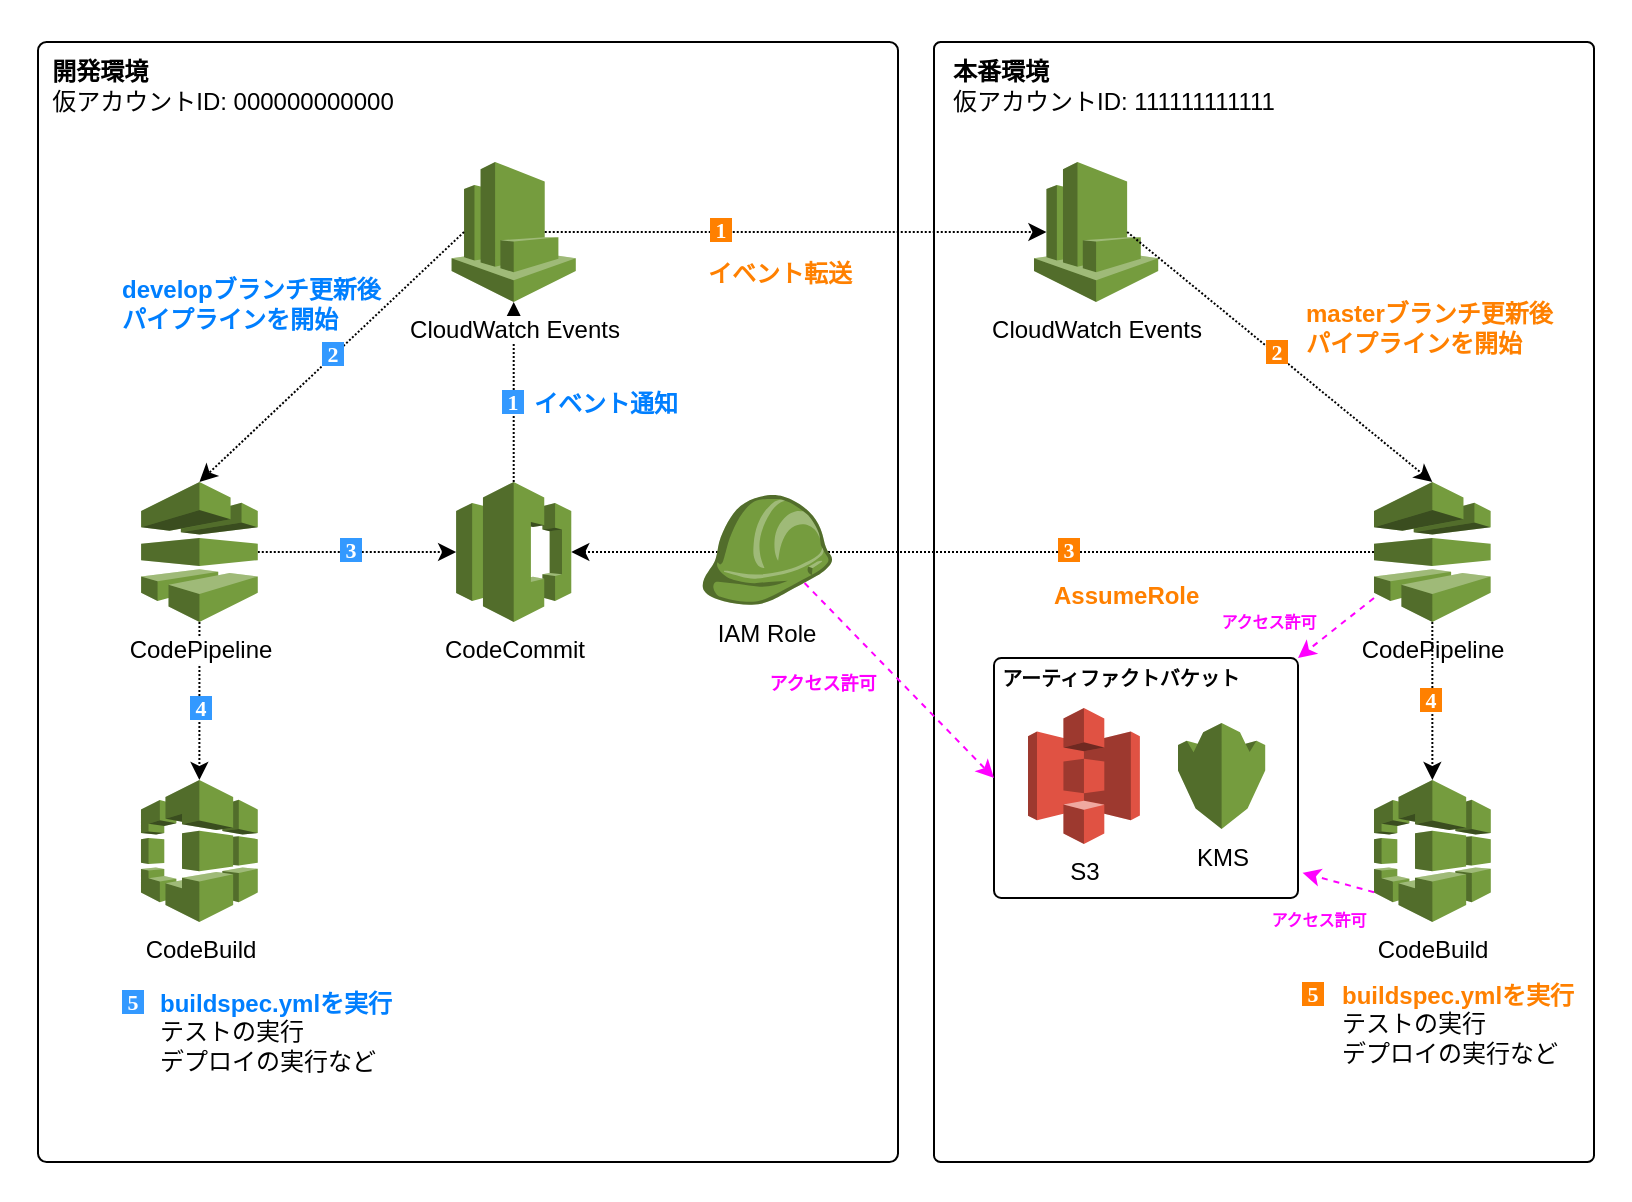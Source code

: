 <mxfile>
    <diagram id="ChY3Sn_Okx8wMbS6vSr3" name="ページ1">
        <mxGraphModel dx="743" dy="583" grid="1" gridSize="10" guides="1" tooltips="1" connect="1" arrows="1" fold="1" page="1" pageScale="1" pageWidth="827" pageHeight="1169" background="#ffffff" math="0" shadow="0">
            <root>
                <mxCell id="0"/>
                <mxCell id="1" parent="0"/>
                <mxCell id="95" value="" style="rounded=1;whiteSpace=wrap;html=1;arcSize=1;movable=1;resizable=1;rotatable=1;deletable=1;editable=1;connectable=1;" parent="1" vertex="1">
                    <mxGeometry x="718" y="40" width="330" height="560" as="geometry"/>
                </mxCell>
                <mxCell id="88" value="" style="rounded=1;whiteSpace=wrap;html=1;arcSize=1;movable=1;resizable=1;rotatable=1;deletable=1;editable=1;connectable=1;" parent="1" vertex="1">
                    <mxGeometry x="270" y="40" width="430" height="560" as="geometry"/>
                </mxCell>
                <mxCell id="79" value="CodeBuild" style="outlineConnect=0;dashed=0;verticalLabelPosition=bottom;verticalAlign=top;align=center;html=1;shape=mxgraph.aws3.codebuild;fillColor=#759C3E;gradientColor=none;" parent="1" vertex="1">
                    <mxGeometry x="321.49" y="409" width="58.4" height="71" as="geometry"/>
                </mxCell>
                <mxCell id="81" value="CodePipeline" style="outlineConnect=0;dashed=0;verticalLabelPosition=bottom;verticalAlign=top;align=center;html=1;shape=mxgraph.aws3.codepipeline;fillColor=#759C3E;gradientColor=none;" parent="1" vertex="1">
                    <mxGeometry x="938" y="260" width="58.33" height="70" as="geometry"/>
                </mxCell>
                <mxCell id="82" value="CodeBuild" style="outlineConnect=0;dashed=0;verticalLabelPosition=bottom;verticalAlign=top;align=center;html=1;shape=mxgraph.aws3.codebuild;fillColor=#759C3E;gradientColor=none;" parent="1" vertex="1">
                    <mxGeometry x="938" y="409" width="58.4" height="71" as="geometry"/>
                </mxCell>
                <mxCell id="83" value="" style="endArrow=classic;html=1;entryX=0;entryY=0.5;entryDx=0;entryDy=0;entryPerimeter=0;exitX=1;exitY=0.5;exitDx=0;exitDy=0;exitPerimeter=0;dashed=1;dashPattern=1 1;" parent="1" source="80" target="78" edge="1">
                    <mxGeometry width="50" height="50" relative="1" as="geometry">
                        <mxPoint x="359.06" y="390" as="sourcePoint"/>
                        <mxPoint x="549.06" y="340" as="targetPoint"/>
                    </mxGeometry>
                </mxCell>
                <mxCell id="86" value="&lt;span style=&quot;background-color: rgb(51 , 153 , 255)&quot;&gt;&lt;font color=&quot;#ffffff&quot; face=&quot;Verdana&quot;&gt;&lt;b&gt;&amp;nbsp;3&amp;nbsp;&lt;/b&gt;&lt;/font&gt;&lt;/span&gt;" style="edgeLabel;html=1;align=center;verticalAlign=middle;resizable=0;points=[];" parent="83" vertex="1" connectable="0">
                    <mxGeometry x="0.069" y="4" relative="1" as="geometry">
                        <mxPoint x="-7" y="3" as="offset"/>
                    </mxGeometry>
                </mxCell>
                <mxCell id="84" value="" style="endArrow=classic;html=1;entryX=0.5;entryY=0;entryDx=0;entryDy=0;entryPerimeter=0;exitX=0.5;exitY=1;exitDx=0;exitDy=0;exitPerimeter=0;dashed=1;dashPattern=1 1;" parent="1" source="80" target="79" edge="1">
                    <mxGeometry width="50" height="50" relative="1" as="geometry">
                        <mxPoint x="360.725" y="340" as="sourcePoint"/>
                        <mxPoint x="297.85" y="419" as="targetPoint"/>
                    </mxGeometry>
                </mxCell>
                <mxCell id="80" value="&lt;span style=&quot;background-color: rgb(255 , 255 , 255)&quot;&gt;CodePipeline&lt;/span&gt;" style="outlineConnect=0;dashed=0;verticalLabelPosition=bottom;verticalAlign=top;align=center;html=1;shape=mxgraph.aws3.codepipeline;fillColor=#759C3E;gradientColor=none;" parent="1" vertex="1">
                    <mxGeometry x="321.56" y="260" width="58.33" height="70" as="geometry"/>
                </mxCell>
                <mxCell id="87" value="&lt;span style=&quot;background-color: rgb(51 , 153 , 255)&quot;&gt;&lt;font color=&quot;#ffffff&quot; face=&quot;Verdana&quot;&gt;&lt;b&gt;&amp;nbsp;4&amp;nbsp;&lt;/b&gt;&lt;/font&gt;&lt;/span&gt;" style="edgeLabel;html=1;align=center;verticalAlign=middle;resizable=0;points=[];" parent="1" vertex="1" connectable="0">
                    <mxGeometry x="353.73" y="339" as="geometry">
                        <mxPoint x="-3" y="34" as="offset"/>
                    </mxGeometry>
                </mxCell>
                <mxCell id="91" value="&lt;b&gt;&lt;font color=&quot;#007fff&quot;&gt;buildspec.ymlを実行&lt;/font&gt;&lt;br&gt;&lt;/b&gt;テストの実行&lt;br&gt;デプロイの実行など" style="text;html=1;strokeColor=none;fillColor=none;align=left;verticalAlign=middle;whiteSpace=wrap;rounded=0;" parent="1" vertex="1">
                    <mxGeometry x="328.56" y="525" width="201.44" height="20" as="geometry"/>
                </mxCell>
                <mxCell id="93" value="&lt;span style=&quot;background-color: rgb(51 , 153 , 255)&quot;&gt;&lt;font color=&quot;#ffffff&quot; face=&quot;Verdana&quot;&gt;&lt;b&gt;&amp;nbsp;5&amp;nbsp;&lt;/b&gt;&lt;/font&gt;&lt;/span&gt;" style="edgeLabel;html=1;align=center;verticalAlign=middle;resizable=0;points=[];" parent="1" vertex="1" connectable="0">
                    <mxGeometry x="319.49" y="486" as="geometry">
                        <mxPoint x="-3" y="34" as="offset"/>
                    </mxGeometry>
                </mxCell>
                <mxCell id="94" value="&lt;div style=&quot;text-align: left&quot;&gt;&lt;span&gt;&lt;b&gt;開発環境&lt;/b&gt;&lt;/span&gt;&lt;/div&gt;&lt;div style=&quot;text-align: left&quot;&gt;&lt;span&gt;仮アカウントID:&amp;nbsp;000000000000&lt;/span&gt;&lt;/div&gt;" style="text;html=1;strokeColor=none;fillColor=none;align=center;verticalAlign=middle;whiteSpace=wrap;rounded=0;" parent="1" vertex="1">
                    <mxGeometry x="269" y="52" width="187" height="20" as="geometry"/>
                </mxCell>
                <mxCell id="96" value="&lt;div style=&quot;text-align: left&quot;&gt;&lt;span&gt;&lt;b&gt;本番環境&lt;/b&gt;&lt;/span&gt;&lt;/div&gt;&lt;div style=&quot;text-align: left&quot;&gt;&lt;span&gt;仮アカウントID:&amp;nbsp;111111111111&lt;/span&gt;&lt;/div&gt;" style="text;html=1;strokeColor=none;fillColor=none;align=center;verticalAlign=middle;whiteSpace=wrap;rounded=0;" parent="1" vertex="1">
                    <mxGeometry x="723" y="52" width="170" height="20" as="geometry"/>
                </mxCell>
                <mxCell id="100" value="" style="endArrow=classic;html=1;entryX=0.5;entryY=1;entryDx=0;entryDy=0;entryPerimeter=0;exitX=0.5;exitY=0;exitDx=0;exitDy=0;exitPerimeter=0;dashed=1;dashPattern=1 1;" parent="1" source="78" target="99" edge="1">
                    <mxGeometry width="50" height="50" relative="1" as="geometry">
                        <mxPoint x="389.89" y="305" as="sourcePoint"/>
                        <mxPoint x="489.06" y="305" as="targetPoint"/>
                    </mxGeometry>
                </mxCell>
                <mxCell id="101" value="&lt;span style=&quot;background-color: rgb(51 , 153 , 255)&quot;&gt;&lt;font color=&quot;#ffffff&quot; face=&quot;Verdana&quot;&gt;&lt;b&gt;&amp;nbsp;1&amp;nbsp;&lt;/b&gt;&lt;/font&gt;&lt;/span&gt;" style="edgeLabel;html=1;align=center;verticalAlign=middle;resizable=0;points=[];" parent="100" vertex="1" connectable="0">
                    <mxGeometry x="0.069" y="4" relative="1" as="geometry">
                        <mxPoint x="3" y="8" as="offset"/>
                    </mxGeometry>
                </mxCell>
                <mxCell id="99" value="&lt;span style=&quot;background-color: rgb(255 , 255 , 255)&quot;&gt;CloudWatch Events&lt;/span&gt;" style="outlineConnect=0;dashed=0;verticalLabelPosition=bottom;verticalAlign=top;align=center;html=1;shape=mxgraph.aws3.cloudwatch;fillColor=#759C3E;gradientColor=none;" parent="1" vertex="1">
                    <mxGeometry x="476.8" y="100" width="62.1" height="70" as="geometry"/>
                </mxCell>
                <mxCell id="103" value="" style="endArrow=classic;html=1;entryX=0.5;entryY=0;entryDx=0;entryDy=0;entryPerimeter=0;exitX=0.1;exitY=0.5;exitDx=0;exitDy=0;exitPerimeter=0;dashed=1;dashPattern=1 1;" parent="1" source="99" target="80" edge="1">
                    <mxGeometry width="50" height="50" relative="1" as="geometry">
                        <mxPoint x="517.85" y="270" as="sourcePoint"/>
                        <mxPoint x="517.85" y="180" as="targetPoint"/>
                    </mxGeometry>
                </mxCell>
                <mxCell id="104" value="&lt;span style=&quot;background-color: rgb(51 , 153 , 255)&quot;&gt;&lt;font color=&quot;#ffffff&quot; face=&quot;Verdana&quot;&gt;&lt;b&gt;&amp;nbsp;2&amp;nbsp;&lt;/b&gt;&lt;/font&gt;&lt;/span&gt;" style="edgeLabel;html=1;align=center;verticalAlign=middle;resizable=0;points=[];" parent="103" vertex="1" connectable="0">
                    <mxGeometry x="0.069" y="4" relative="1" as="geometry">
                        <mxPoint x="2" y="-9" as="offset"/>
                    </mxGeometry>
                </mxCell>
                <mxCell id="78" value="&lt;span style=&quot;background-color: rgb(255 , 255 , 255)&quot;&gt;CodeCommit&lt;/span&gt;" style="outlineConnect=0;dashed=0;verticalLabelPosition=bottom;verticalAlign=top;align=center;html=1;shape=mxgraph.aws3.codecommit;fillColor=#759C3E;gradientColor=none;" parent="1" vertex="1">
                    <mxGeometry x="479.06" y="260" width="57.58" height="70" as="geometry"/>
                </mxCell>
                <mxCell id="105" value="&lt;font color=&quot;#007fff&quot;&gt;&lt;b&gt;イベント通知&lt;/b&gt;&lt;/font&gt;" style="text;html=1;strokeColor=none;fillColor=none;align=left;verticalAlign=middle;whiteSpace=wrap;rounded=0;fontColor=#FF8000;" parent="1" vertex="1">
                    <mxGeometry x="515.85" y="211" width="190" height="20" as="geometry"/>
                </mxCell>
                <mxCell id="106" value="&lt;b&gt;&lt;font color=&quot;#007fff&quot;&gt;developブランチ更新後&lt;br&gt;パイプラインを開始&lt;/font&gt;&lt;/b&gt;" style="text;html=1;strokeColor=none;fillColor=none;align=left;verticalAlign=middle;whiteSpace=wrap;rounded=0;fontColor=#FF8000;" parent="1" vertex="1">
                    <mxGeometry x="310" y="161" width="190" height="20" as="geometry"/>
                </mxCell>
                <mxCell id="107" value="&lt;span style=&quot;background-color: rgb(255 , 255 , 255)&quot;&gt;CloudWatch Events&lt;/span&gt;" style="outlineConnect=0;dashed=0;verticalLabelPosition=bottom;verticalAlign=top;align=center;html=1;shape=mxgraph.aws3.cloudwatch;fillColor=#759C3E;gradientColor=none;" parent="1" vertex="1">
                    <mxGeometry x="768" y="100" width="62.1" height="70" as="geometry"/>
                </mxCell>
                <mxCell id="108" value="" style="endArrow=classic;html=1;exitX=0.75;exitY=0.5;exitDx=0;exitDy=0;exitPerimeter=0;entryX=0.1;entryY=0.5;entryDx=0;entryDy=0;entryPerimeter=0;dashed=1;dashPattern=1 1;" parent="1" source="99" target="107" edge="1">
                    <mxGeometry width="50" height="50" relative="1" as="geometry">
                        <mxPoint x="517.703" y="424.5" as="sourcePoint"/>
                        <mxPoint x="690" y="140" as="targetPoint"/>
                    </mxGeometry>
                </mxCell>
                <mxCell id="109" value="" style="endArrow=classic;html=1;exitX=0.75;exitY=0.5;exitDx=0;exitDy=0;exitPerimeter=0;entryX=0.5;entryY=0;entryDx=0;entryDy=0;entryPerimeter=0;dashed=1;dashPattern=1 1;" parent="1" source="107" target="81" edge="1">
                    <mxGeometry width="50" height="50" relative="1" as="geometry">
                        <mxPoint x="621.375" y="145" as="sourcePoint"/>
                        <mxPoint x="784.21" y="145" as="targetPoint"/>
                    </mxGeometry>
                </mxCell>
                <mxCell id="111" value="" style="endArrow=classic;html=1;exitX=0.5;exitY=1;exitDx=0;exitDy=0;exitPerimeter=0;dashed=1;dashPattern=1 1;" parent="1" source="81" target="82" edge="1">
                    <mxGeometry width="50" height="50" relative="1" as="geometry">
                        <mxPoint x="448.725" y="340" as="sourcePoint"/>
                        <mxPoint x="448.69" y="419" as="targetPoint"/>
                    </mxGeometry>
                </mxCell>
                <mxCell id="112" value="&lt;font color=&quot;#ffffff&quot; face=&quot;Verdana&quot;&gt;&lt;b style=&quot;background-color: rgb(255 , 128 , 0)&quot;&gt;&amp;nbsp;1&amp;nbsp;&lt;/b&gt;&lt;/font&gt;" style="edgeLabel;html=1;align=center;verticalAlign=middle;resizable=0;points=[];" parent="1" vertex="1" connectable="0">
                    <mxGeometry x="515.85" y="233" as="geometry">
                        <mxPoint x="95" y="-99" as="offset"/>
                    </mxGeometry>
                </mxCell>
                <mxCell id="113" value="&lt;b&gt;イベント転送&lt;/b&gt;" style="text;html=1;strokeColor=none;fillColor=none;align=left;verticalAlign=middle;whiteSpace=wrap;rounded=0;fontColor=#FF8000;" parent="1" vertex="1">
                    <mxGeometry x="602.62" y="146" width="190" height="20" as="geometry"/>
                </mxCell>
                <mxCell id="114" value="&lt;b&gt;masterブランチ更新後&lt;br&gt;パイプラインを開始&lt;/b&gt;" style="text;html=1;strokeColor=none;fillColor=none;align=left;verticalAlign=middle;whiteSpace=wrap;rounded=0;fontColor=#FF8000;" parent="1" vertex="1">
                    <mxGeometry x="902" y="173" width="138" height="20" as="geometry"/>
                </mxCell>
                <mxCell id="115" value="&lt;font color=&quot;#ffffff&quot; face=&quot;Verdana&quot;&gt;&lt;b style=&quot;background-color: rgb(255 , 128 , 0)&quot;&gt;&amp;nbsp;2&amp;nbsp;&lt;/b&gt;&lt;/font&gt;" style="edgeLabel;html=1;align=center;verticalAlign=middle;resizable=0;points=[];" parent="1" vertex="1" connectable="0">
                    <mxGeometry x="793.85" y="294" as="geometry">
                        <mxPoint x="95" y="-99" as="offset"/>
                    </mxGeometry>
                </mxCell>
                <mxCell id="117" value="&lt;b&gt;AssumeRole&lt;/b&gt;" style="text;html=1;strokeColor=none;fillColor=none;align=left;verticalAlign=middle;whiteSpace=wrap;rounded=0;fontColor=#FF8000;" parent="1" vertex="1">
                    <mxGeometry x="776" y="307" width="94" height="20" as="geometry"/>
                </mxCell>
                <mxCell id="119" value="&lt;font color=&quot;#ffffff&quot; face=&quot;Verdana&quot;&gt;&lt;b style=&quot;background-color: rgb(255 , 128 , 0)&quot;&gt;&amp;nbsp;4&amp;nbsp;&lt;/b&gt;&lt;/font&gt;" style="edgeLabel;html=1;align=center;verticalAlign=middle;resizable=0;points=[];" parent="1" vertex="1" connectable="0">
                    <mxGeometry x="871.0" y="468" as="geometry">
                        <mxPoint x="95" y="-99" as="offset"/>
                    </mxGeometry>
                </mxCell>
                <mxCell id="120" value="&lt;b&gt;&lt;font color=&quot;#ff8000&quot;&gt;buildspec.ymlを実行&lt;/font&gt;&lt;br&gt;&lt;/b&gt;テストの実行&lt;br&gt;デプロイの実行など" style="text;html=1;strokeColor=none;fillColor=none;align=left;verticalAlign=middle;whiteSpace=wrap;rounded=0;" parent="1" vertex="1">
                    <mxGeometry x="920" y="521" width="120" height="20" as="geometry"/>
                </mxCell>
                <mxCell id="121" value="&lt;font color=&quot;#ffffff&quot; face=&quot;Verdana&quot;&gt;&lt;b style=&quot;background-color: rgb(255 , 128 , 0)&quot;&gt;&amp;nbsp;5&amp;nbsp;&lt;/b&gt;&lt;/font&gt;" style="edgeLabel;html=1;align=center;verticalAlign=middle;resizable=0;points=[];" parent="1" vertex="1" connectable="0">
                    <mxGeometry x="910" y="482" as="geometry">
                        <mxPoint x="-3" y="34" as="offset"/>
                    </mxGeometry>
                </mxCell>
                <mxCell id="127" value="" style="rounded=1;whiteSpace=wrap;html=1;fontColor=#FF8000;arcSize=3;" parent="1" vertex="1">
                    <mxGeometry x="748" y="348" width="152" height="120" as="geometry"/>
                </mxCell>
                <mxCell id="128" value="&lt;font color=&quot;#000000&quot; style=&quot;font-size: 10px&quot;&gt;&lt;b&gt;アーティファクトバケット&lt;/b&gt;&lt;/font&gt;" style="text;html=1;strokeColor=none;fillColor=none;align=center;verticalAlign=middle;whiteSpace=wrap;rounded=0;fontColor=#FF8000;" parent="1" vertex="1">
                    <mxGeometry x="748" y="348" width="127" height="19.54" as="geometry"/>
                </mxCell>
                <mxCell id="122" value="&lt;font color=&quot;#000000&quot;&gt;S3&lt;/font&gt;" style="outlineConnect=0;dashed=0;verticalLabelPosition=bottom;verticalAlign=top;align=center;html=1;shape=mxgraph.aws3.s3;fillColor=#E05243;gradientColor=none;fontColor=#FF8000;" parent="1" vertex="1">
                    <mxGeometry x="765" y="373" width="55.94" height="68" as="geometry"/>
                </mxCell>
                <mxCell id="123" value="&lt;font color=&quot;#000000&quot;&gt;KMS&lt;/font&gt;" style="outlineConnect=0;dashed=0;verticalLabelPosition=bottom;verticalAlign=top;align=center;html=1;shape=mxgraph.aws3.kms;fillColor=#759C3E;gradientColor=none;fontColor=#FF8000;" parent="1" vertex="1">
                    <mxGeometry x="840" y="380.5" width="43.6" height="53" as="geometry"/>
                </mxCell>
                <mxCell id="129" value="" style="endArrow=classic;html=1;exitX=0;exitY=0.5;exitDx=0;exitDy=0;exitPerimeter=0;dashed=1;dashPattern=1 1;" parent="1" source="81" target="78" edge="1">
                    <mxGeometry width="50" height="50" relative="1" as="geometry">
                        <mxPoint x="938" y="295" as="sourcePoint"/>
                        <mxPoint x="756" y="294" as="targetPoint"/>
                    </mxGeometry>
                </mxCell>
                <mxCell id="77" value="IAM Role" style="outlineConnect=0;dashed=0;verticalLabelPosition=bottom;verticalAlign=top;align=center;html=1;shape=mxgraph.aws3.role;fillColor=#759C3E;gradientColor=none;" parent="1" vertex="1">
                    <mxGeometry x="601.62" y="266.5" width="65.38" height="55" as="geometry"/>
                </mxCell>
                <mxCell id="116" value="&lt;font color=&quot;#ffffff&quot; face=&quot;Verdana&quot;&gt;&lt;b style=&quot;background-color: rgb(255 , 128 , 0)&quot;&gt;&amp;nbsp;3&amp;nbsp;&lt;/b&gt;&lt;/font&gt;" style="edgeLabel;html=1;align=center;verticalAlign=middle;resizable=0;points=[];" parent="1" vertex="1" connectable="0">
                    <mxGeometry x="690.0" y="393" as="geometry">
                        <mxPoint x="95" y="-99" as="offset"/>
                    </mxGeometry>
                </mxCell>
                <mxCell id="130" value="" style="endArrow=classic;html=1;dashed=1;fontColor=#FF8000;exitX=0.79;exitY=0.8;exitDx=0;exitDy=0;exitPerimeter=0;entryX=0;entryY=0.5;entryDx=0;entryDy=0;strokeColor=#FF00FF;" parent="1" source="77" target="127" edge="1">
                    <mxGeometry width="50" height="50" relative="1" as="geometry">
                        <mxPoint x="580" y="490" as="sourcePoint"/>
                        <mxPoint x="630" y="440" as="targetPoint"/>
                    </mxGeometry>
                </mxCell>
                <mxCell id="133" value="" style="endArrow=classic;html=1;dashed=1;fontColor=#FF8000;entryX=1;entryY=0;entryDx=0;entryDy=0;strokeColor=#FF00FF;" parent="1" source="81" target="127" edge="1">
                    <mxGeometry width="50" height="50" relative="1" as="geometry">
                        <mxPoint x="663.27" y="320.5" as="sourcePoint"/>
                        <mxPoint x="758" y="418" as="targetPoint"/>
                    </mxGeometry>
                </mxCell>
                <mxCell id="134" value="" style="endArrow=classic;html=1;dashed=1;fontColor=#FF8000;entryX=1.015;entryY=0.895;entryDx=0;entryDy=0;strokeColor=#FF00FF;exitX=0;exitY=0.79;exitDx=0;exitDy=0;exitPerimeter=0;entryPerimeter=0;" parent="1" source="82" target="127" edge="1">
                    <mxGeometry width="50" height="50" relative="1" as="geometry">
                        <mxPoint x="948" y="328.014" as="sourcePoint"/>
                        <mxPoint x="910" y="358" as="targetPoint"/>
                    </mxGeometry>
                </mxCell>
                <mxCell id="135" value="&lt;font style=&quot;font-size: 9px;&quot; color=&quot;#ff00ff&quot;&gt;&lt;b style=&quot;font-size: 9px;&quot;&gt;アクセス許可&lt;/b&gt;&lt;/font&gt;" style="text;html=1;strokeColor=none;fillColor=none;align=center;verticalAlign=middle;whiteSpace=wrap;rounded=0;fontColor=#FF8000;fontSize=9;" parent="1" vertex="1">
                    <mxGeometry x="633" y="351" width="59" height="20" as="geometry"/>
                </mxCell>
                <mxCell id="136" value="&lt;font color=&quot;#ff00ff&quot; size=&quot;1&quot;&gt;&lt;b style=&quot;font-size: 8px&quot;&gt;アクセス許可&lt;/b&gt;&lt;/font&gt;" style="text;html=1;strokeColor=none;fillColor=none;align=center;verticalAlign=middle;whiteSpace=wrap;rounded=0;fontColor=#FF8000;" parent="1" vertex="1">
                    <mxGeometry x="855.5" y="318.5" width="59" height="20" as="geometry"/>
                </mxCell>
                <mxCell id="137" value="&lt;font color=&quot;#ff00ff&quot; size=&quot;1&quot;&gt;&lt;b style=&quot;font-size: 8px&quot;&gt;アクセス許可&lt;/b&gt;&lt;/font&gt;" style="text;html=1;strokeColor=none;fillColor=none;align=center;verticalAlign=middle;whiteSpace=wrap;rounded=0;fontColor=#FF8000;" parent="1" vertex="1">
                    <mxGeometry x="880.5" y="468" width="59" height="20" as="geometry"/>
                </mxCell>
                <mxCell id="139" value="&lt;font color=&quot;#ffffff&quot;&gt;.&lt;/font&gt;" style="text;html=1;strokeColor=none;fillColor=none;align=center;verticalAlign=middle;whiteSpace=wrap;rounded=0;fontSize=9;fontColor=#FF8000;" parent="1" vertex="1">
                    <mxGeometry x="251" y="19" width="40" height="20" as="geometry"/>
                </mxCell>
                <mxCell id="140" value="&lt;font color=&quot;#ffffff&quot;&gt;.&lt;/font&gt;" style="text;html=1;strokeColor=none;fillColor=none;align=center;verticalAlign=middle;whiteSpace=wrap;rounded=0;fontSize=9;fontColor=#FF8000;" parent="1" vertex="1">
                    <mxGeometry x="1026" y="599" width="40" height="20" as="geometry"/>
                </mxCell>
            </root>
        </mxGraphModel>
    </diagram>
</mxfile>